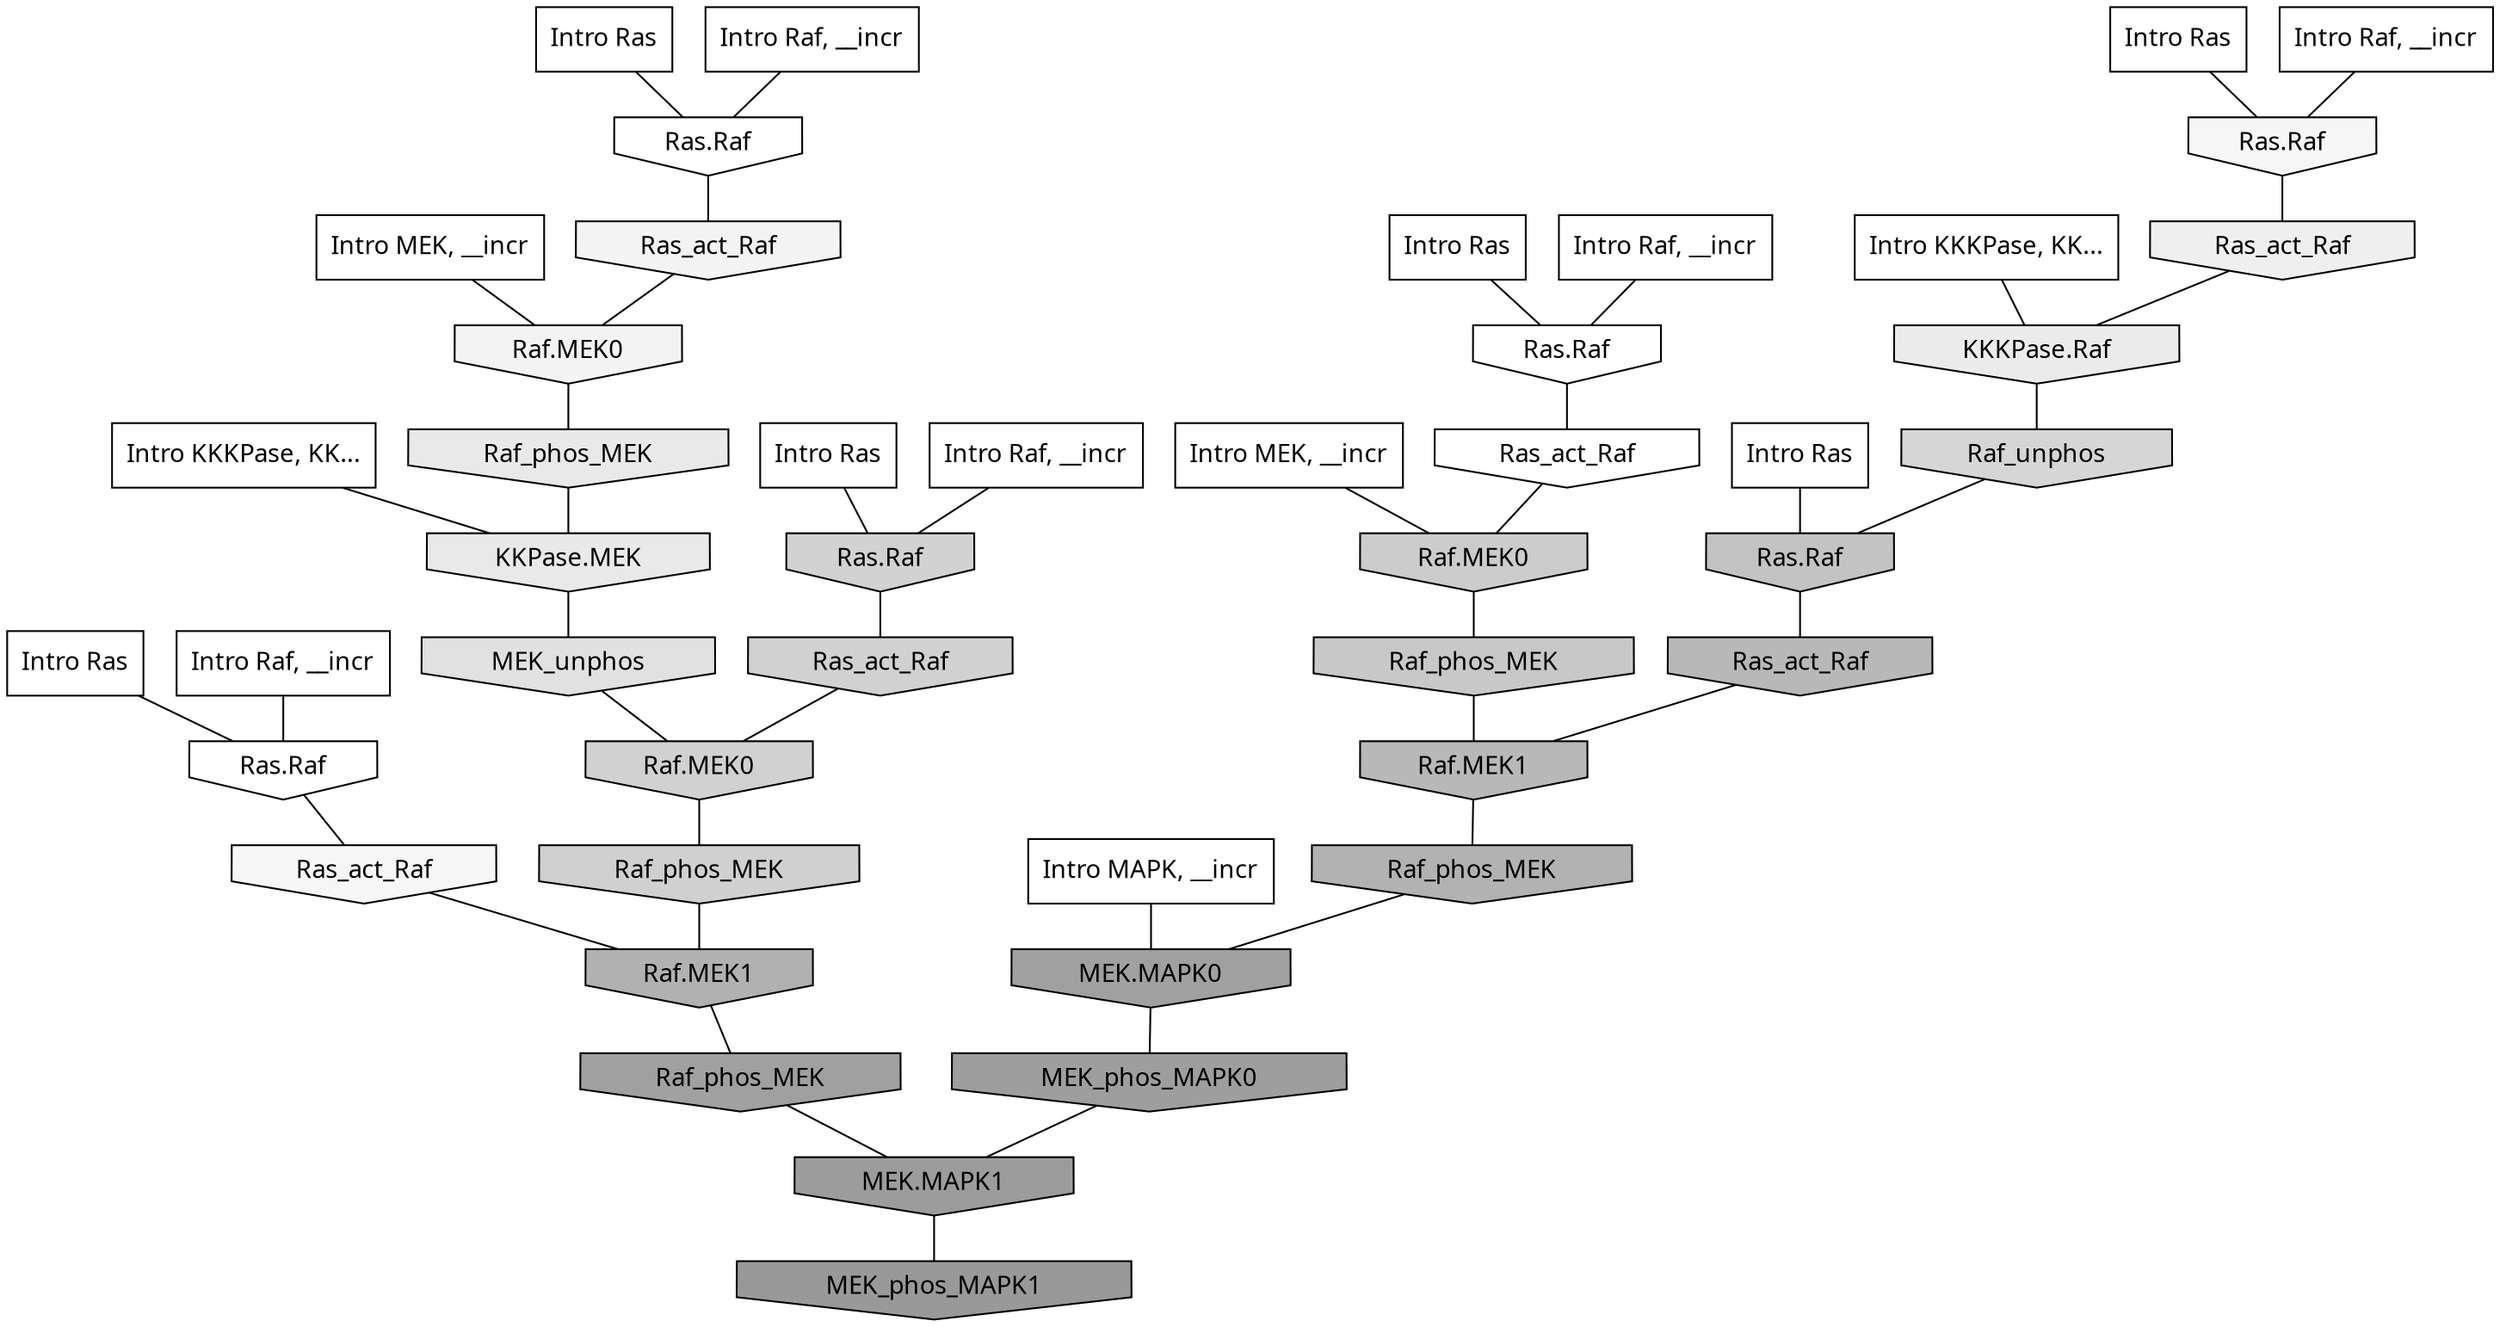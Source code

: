 digraph G{
  rankdir="TB";
  ranksep=0.30;
  node [fontname="CMU Serif"];
  edge [fontname="CMU Serif"];
  
  0 [label="Intro Ras", shape=rectangle, style=filled, fillcolor="0.000 0.000 1.000"]
  
  8 [label="Intro Ras", shape=rectangle, style=filled, fillcolor="0.000 0.000 1.000"]
  
  49 [label="Intro Ras", shape=rectangle, style=filled, fillcolor="0.000 0.000 1.000"]
  
  73 [label="Intro Ras", shape=rectangle, style=filled, fillcolor="0.000 0.000 1.000"]
  
  89 [label="Intro Ras", shape=rectangle, style=filled, fillcolor="0.000 0.000 1.000"]
  
  99 [label="Intro Ras", shape=rectangle, style=filled, fillcolor="0.000 0.000 1.000"]
  
  235 [label="Intro Raf, __incr", shape=rectangle, style=filled, fillcolor="0.000 0.000 1.000"]
  
  359 [label="Intro Raf, __incr", shape=rectangle, style=filled, fillcolor="0.000 0.000 1.000"]
  
  462 [label="Intro Raf, __incr", shape=rectangle, style=filled, fillcolor="0.000 0.000 1.000"]
  
  517 [label="Intro Raf, __incr", shape=rectangle, style=filled, fillcolor="0.000 0.000 1.000"]
  
  664 [label="Intro Raf, __incr", shape=rectangle, style=filled, fillcolor="0.000 0.000 1.000"]
  
  1586 [label="Intro MEK, __incr", shape=rectangle, style=filled, fillcolor="0.000 0.000 1.000"]
  
  1965 [label="Intro MEK, __incr", shape=rectangle, style=filled, fillcolor="0.000 0.000 1.000"]
  
  2338 [label="Intro MAPK, __incr", shape=rectangle, style=filled, fillcolor="0.000 0.000 1.000"]
  
  3146 [label="Intro KKKPase, KK...", shape=rectangle, style=filled, fillcolor="0.000 0.000 1.000"]
  
  3160 [label="Intro KKKPase, KK...", shape=rectangle, style=filled, fillcolor="0.000 0.000 1.000"]
  
  3284 [label="Ras.Raf", shape=invhouse, style=filled, fillcolor="0.000 0.000 1.000"]
  
  3311 [label="Ras.Raf", shape=invhouse, style=filled, fillcolor="0.000 0.000 0.999"]
  
  3312 [label="Ras_act_Raf", shape=invhouse, style=filled, fillcolor="0.000 0.000 0.999"]
  
  3319 [label="Ras.Raf", shape=invhouse, style=filled, fillcolor="0.000 0.000 0.998"]
  
  3556 [label="Ras_act_Raf", shape=invhouse, style=filled, fillcolor="0.000 0.000 0.964"]
  
  3580 [label="Ras.Raf", shape=invhouse, style=filled, fillcolor="0.000 0.000 0.961"]
  
  3653 [label="Ras_act_Raf", shape=invhouse, style=filled, fillcolor="0.000 0.000 0.953"]
  
  3655 [label="Raf.MEK0", shape=invhouse, style=filled, fillcolor="0.000 0.000 0.953"]
  
  3862 [label="Ras_act_Raf", shape=invhouse, style=filled, fillcolor="0.000 0.000 0.937"]
  
  4143 [label="KKKPase.Raf", shape=invhouse, style=filled, fillcolor="0.000 0.000 0.920"]
  
  4236 [label="Raf_phos_MEK", shape=invhouse, style=filled, fillcolor="0.000 0.000 0.913"]
  
  4274 [label="KKPase.MEK", shape=invhouse, style=filled, fillcolor="0.000 0.000 0.911"]
  
  4771 [label="MEK_unphos", shape=invhouse, style=filled, fillcolor="0.000 0.000 0.879"]
  
  5502 [label="Raf_unphos", shape=invhouse, style=filled, fillcolor="0.000 0.000 0.838"]
  
  5818 [label="Ras.Raf", shape=invhouse, style=filled, fillcolor="0.000 0.000 0.822"]
  
  5867 [label="Ras_act_Raf", shape=invhouse, style=filled, fillcolor="0.000 0.000 0.819"]
  
  5870 [label="Raf.MEK0", shape=invhouse, style=filled, fillcolor="0.000 0.000 0.819"]
  
  5940 [label="Raf_phos_MEK", shape=invhouse, style=filled, fillcolor="0.000 0.000 0.816"]
  
  6332 [label="Raf.MEK0", shape=invhouse, style=filled, fillcolor="0.000 0.000 0.797"]
  
  6649 [label="Raf_phos_MEK", shape=invhouse, style=filled, fillcolor="0.000 0.000 0.785"]
  
  7274 [label="Ras.Raf", shape=invhouse, style=filled, fillcolor="0.000 0.000 0.764"]
  
  8742 [label="Ras_act_Raf", shape=invhouse, style=filled, fillcolor="0.000 0.000 0.721"]
  
  8747 [label="Raf.MEK1", shape=invhouse, style=filled, fillcolor="0.000 0.000 0.721"]
  
  9756 [label="Raf_phos_MEK", shape=invhouse, style=filled, fillcolor="0.000 0.000 0.697"]
  
  9916 [label="Raf.MEK1", shape=invhouse, style=filled, fillcolor="0.000 0.000 0.694"]
  
  13706 [label="MEK.MAPK0", shape=invhouse, style=filled, fillcolor="0.000 0.000 0.628"]
  
  13766 [label="Raf_phos_MEK", shape=invhouse, style=filled, fillcolor="0.000 0.000 0.627"]
  
  14319 [label="MEK_phos_MAPK0", shape=invhouse, style=filled, fillcolor="0.000 0.000 0.621"]
  
  14964 [label="MEK.MAPK1", shape=invhouse, style=filled, fillcolor="0.000 0.000 0.612"]
  
  15675 [label="MEK_phos_MAPK1", shape=invhouse, style=filled, fillcolor="0.000 0.000 0.600"]
  
  
  14964 -> 15675 [dir=none, color="0.000 0.000 0.000"] 
  14319 -> 14964 [dir=none, color="0.000 0.000 0.000"] 
  13766 -> 14964 [dir=none, color="0.000 0.000 0.000"] 
  13706 -> 14319 [dir=none, color="0.000 0.000 0.000"] 
  9916 -> 13766 [dir=none, color="0.000 0.000 0.000"] 
  9756 -> 13706 [dir=none, color="0.000 0.000 0.000"] 
  8747 -> 9756 [dir=none, color="0.000 0.000 0.000"] 
  8742 -> 8747 [dir=none, color="0.000 0.000 0.000"] 
  7274 -> 8742 [dir=none, color="0.000 0.000 0.000"] 
  6649 -> 8747 [dir=none, color="0.000 0.000 0.000"] 
  6332 -> 6649 [dir=none, color="0.000 0.000 0.000"] 
  5940 -> 9916 [dir=none, color="0.000 0.000 0.000"] 
  5870 -> 5940 [dir=none, color="0.000 0.000 0.000"] 
  5867 -> 5870 [dir=none, color="0.000 0.000 0.000"] 
  5818 -> 5867 [dir=none, color="0.000 0.000 0.000"] 
  5502 -> 7274 [dir=none, color="0.000 0.000 0.000"] 
  4771 -> 5870 [dir=none, color="0.000 0.000 0.000"] 
  4274 -> 4771 [dir=none, color="0.000 0.000 0.000"] 
  4236 -> 4274 [dir=none, color="0.000 0.000 0.000"] 
  4143 -> 5502 [dir=none, color="0.000 0.000 0.000"] 
  3862 -> 4143 [dir=none, color="0.000 0.000 0.000"] 
  3655 -> 4236 [dir=none, color="0.000 0.000 0.000"] 
  3653 -> 3655 [dir=none, color="0.000 0.000 0.000"] 
  3580 -> 3862 [dir=none, color="0.000 0.000 0.000"] 
  3556 -> 9916 [dir=none, color="0.000 0.000 0.000"] 
  3319 -> 3556 [dir=none, color="0.000 0.000 0.000"] 
  3312 -> 6332 [dir=none, color="0.000 0.000 0.000"] 
  3311 -> 3312 [dir=none, color="0.000 0.000 0.000"] 
  3284 -> 3653 [dir=none, color="0.000 0.000 0.000"] 
  3160 -> 4274 [dir=none, color="0.000 0.000 0.000"] 
  3146 -> 4143 [dir=none, color="0.000 0.000 0.000"] 
  2338 -> 13706 [dir=none, color="0.000 0.000 0.000"] 
  1965 -> 3655 [dir=none, color="0.000 0.000 0.000"] 
  1586 -> 6332 [dir=none, color="0.000 0.000 0.000"] 
  664 -> 3580 [dir=none, color="0.000 0.000 0.000"] 
  517 -> 5818 [dir=none, color="0.000 0.000 0.000"] 
  462 -> 3311 [dir=none, color="0.000 0.000 0.000"] 
  359 -> 3284 [dir=none, color="0.000 0.000 0.000"] 
  235 -> 3319 [dir=none, color="0.000 0.000 0.000"] 
  99 -> 3311 [dir=none, color="0.000 0.000 0.000"] 
  89 -> 3580 [dir=none, color="0.000 0.000 0.000"] 
  73 -> 3284 [dir=none, color="0.000 0.000 0.000"] 
  49 -> 5818 [dir=none, color="0.000 0.000 0.000"] 
  8 -> 7274 [dir=none, color="0.000 0.000 0.000"] 
  0 -> 3319 [dir=none, color="0.000 0.000 0.000"] 
  
  }
